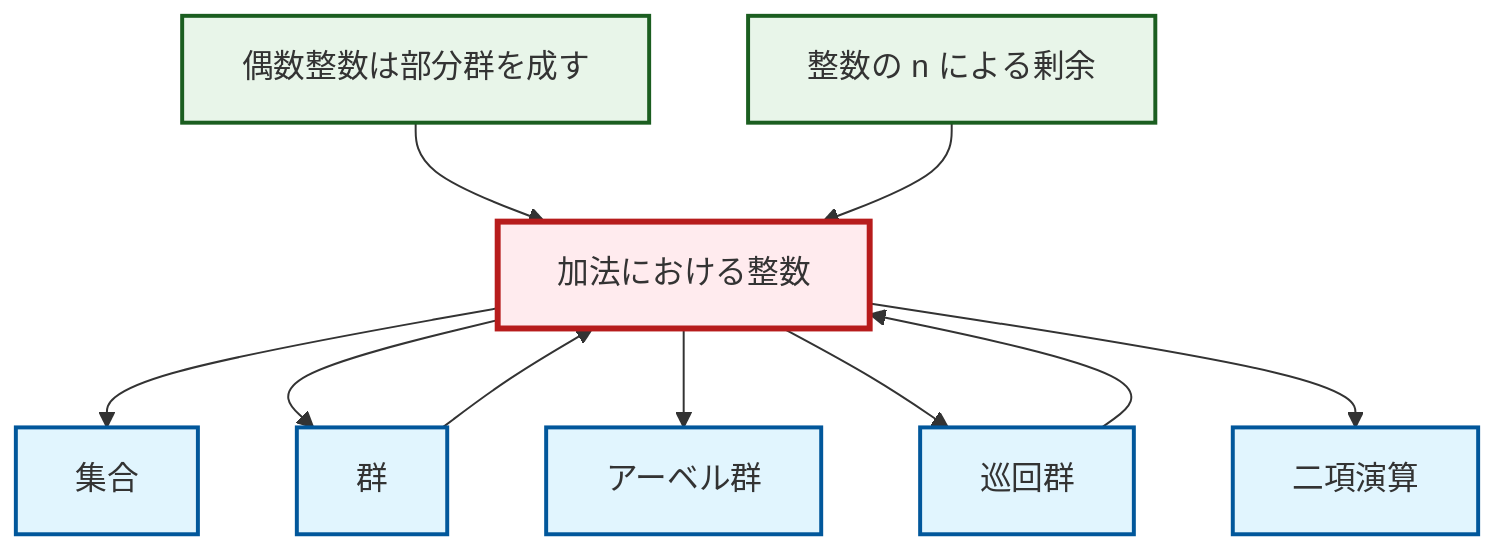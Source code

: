 graph TD
    classDef definition fill:#e1f5fe,stroke:#01579b,stroke-width:2px
    classDef theorem fill:#f3e5f5,stroke:#4a148c,stroke-width:2px
    classDef axiom fill:#fff3e0,stroke:#e65100,stroke-width:2px
    classDef example fill:#e8f5e9,stroke:#1b5e20,stroke-width:2px
    classDef current fill:#ffebee,stroke:#b71c1c,stroke-width:3px
    def-abelian-group["アーベル群"]:::definition
    def-set["集合"]:::definition
    ex-integers-addition["加法における整数"]:::example
    def-cyclic-group["巡回群"]:::definition
    def-binary-operation["二項演算"]:::definition
    ex-even-integers-subgroup["偶数整数は部分群を成す"]:::example
    def-group["群"]:::definition
    ex-quotient-integers-mod-n["整数の n による剰余"]:::example
    ex-even-integers-subgroup --> ex-integers-addition
    ex-integers-addition --> def-set
    ex-quotient-integers-mod-n --> ex-integers-addition
    ex-integers-addition --> def-group
    def-cyclic-group --> ex-integers-addition
    ex-integers-addition --> def-abelian-group
    def-group --> ex-integers-addition
    ex-integers-addition --> def-cyclic-group
    ex-integers-addition --> def-binary-operation
    class ex-integers-addition current